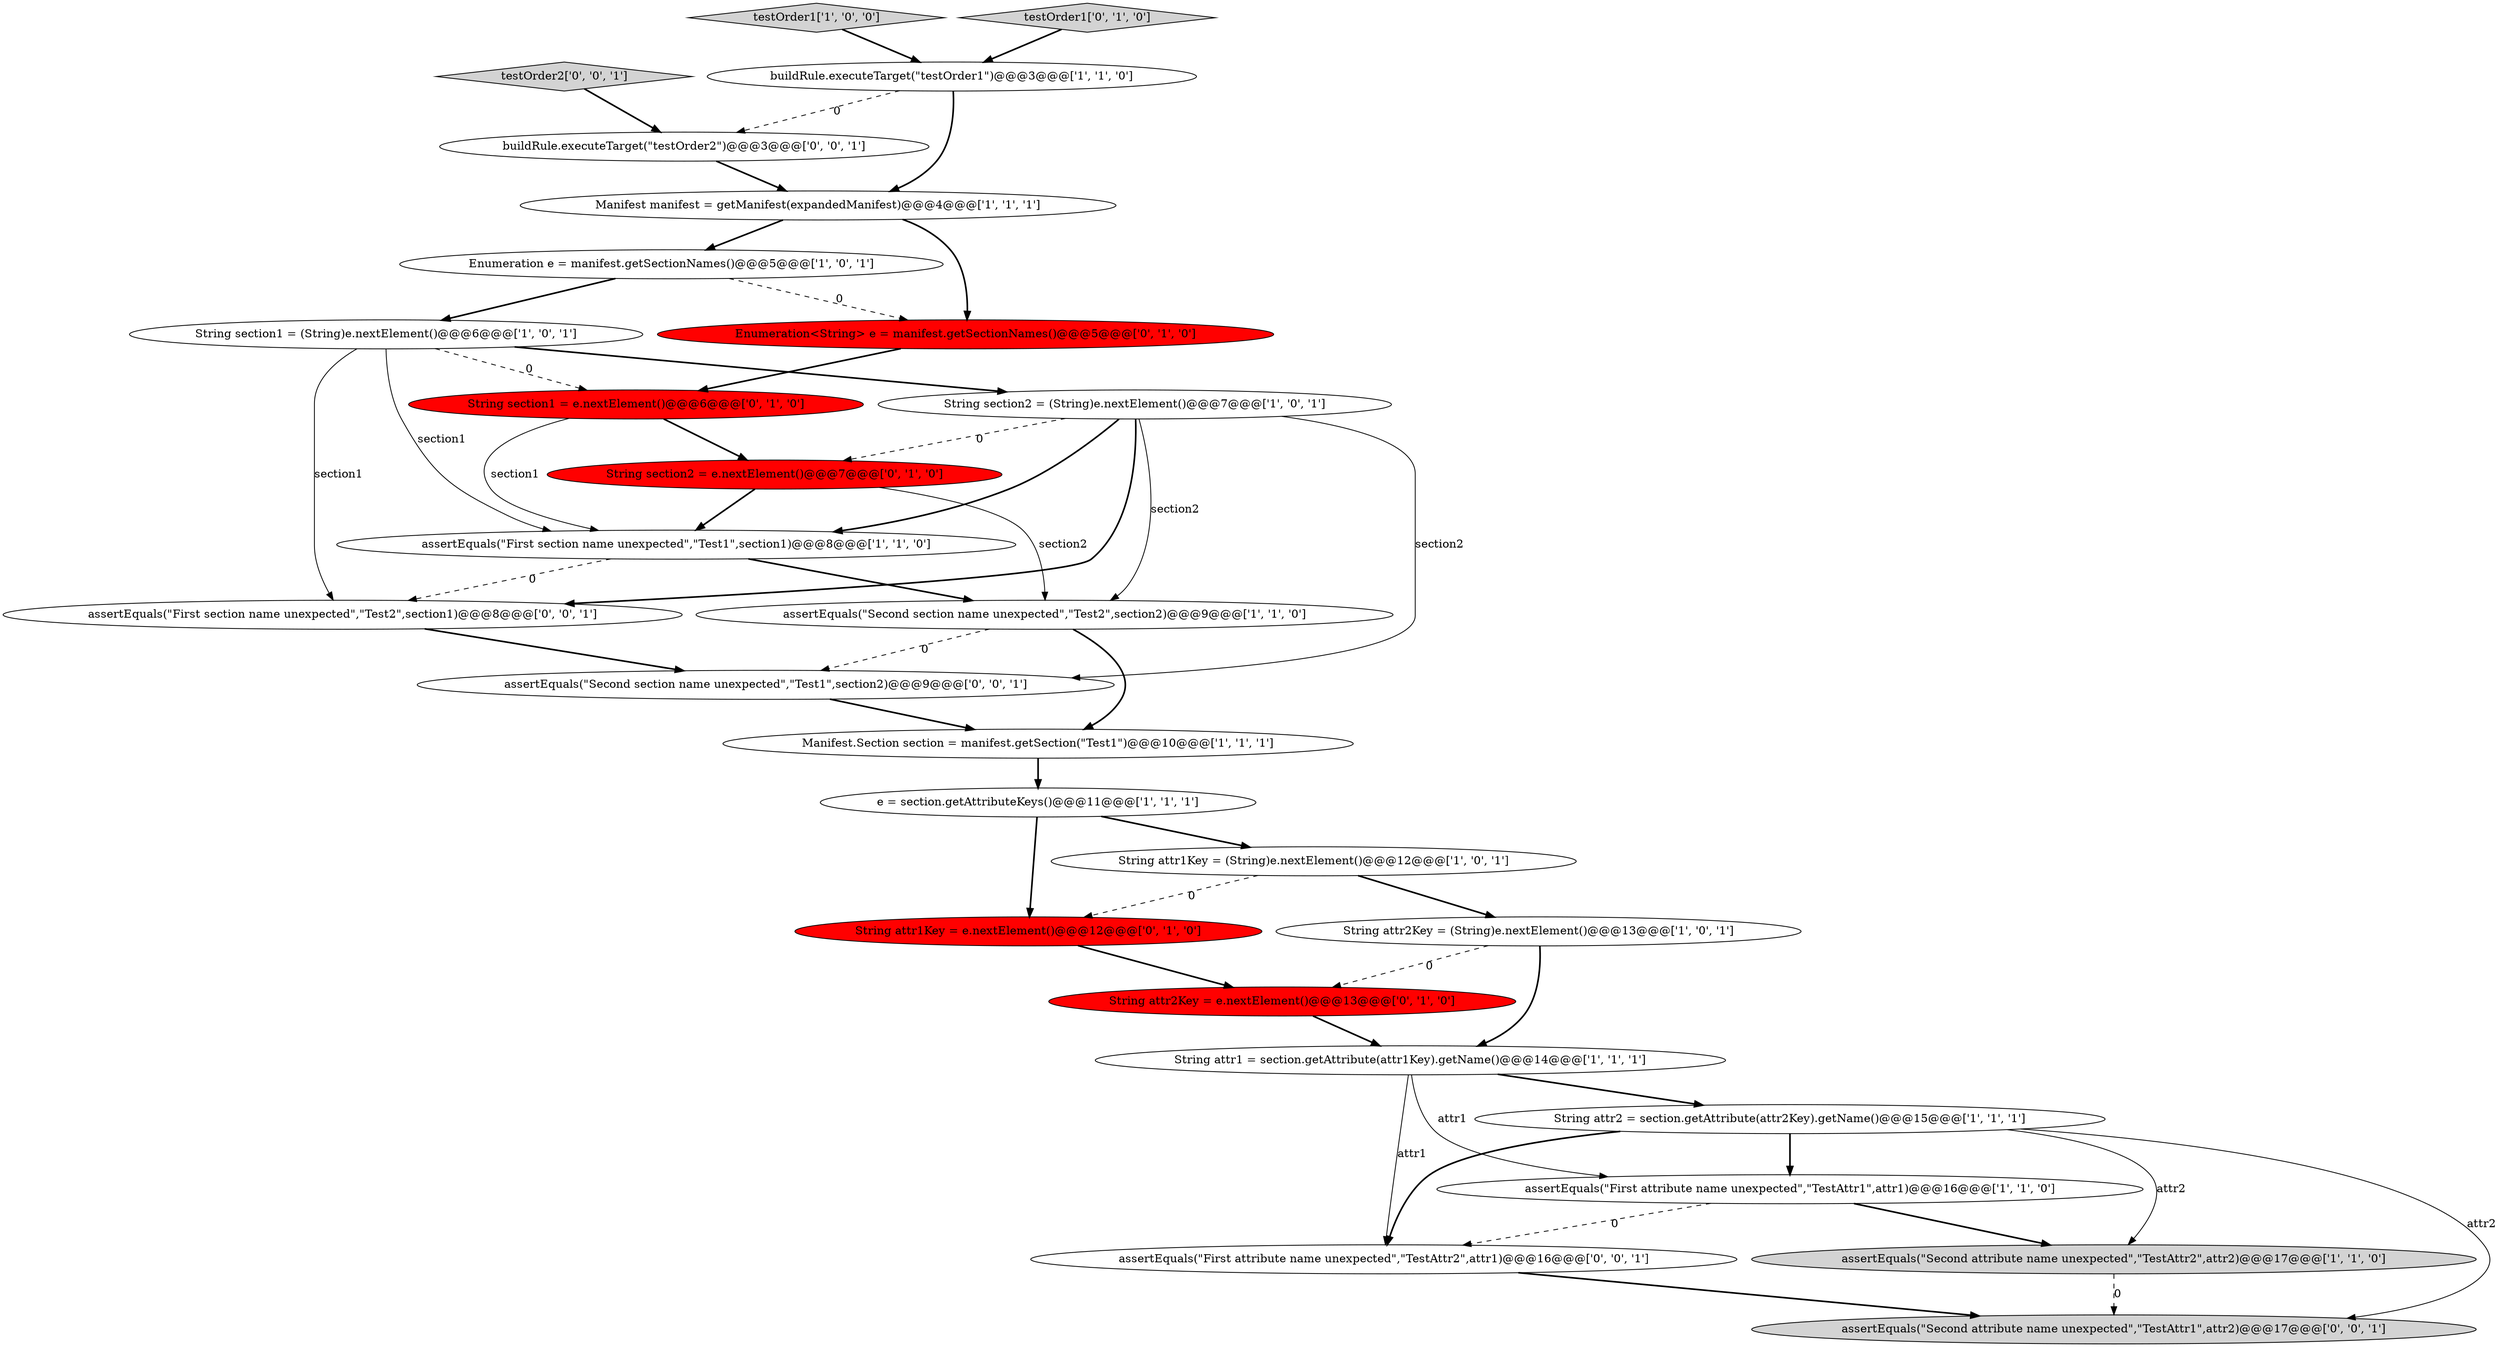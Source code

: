 digraph {
15 [style = filled, label = "assertEquals(\"Second attribute name unexpected\",\"TestAttr2\",attr2)@@@17@@@['1', '1', '0']", fillcolor = lightgray, shape = ellipse image = "AAA0AAABBB1BBB"];
16 [style = filled, label = "String section1 = e.nextElement()@@@6@@@['0', '1', '0']", fillcolor = red, shape = ellipse image = "AAA1AAABBB2BBB"];
20 [style = filled, label = "String section2 = e.nextElement()@@@7@@@['0', '1', '0']", fillcolor = red, shape = ellipse image = "AAA1AAABBB2BBB"];
5 [style = filled, label = "assertEquals(\"First attribute name unexpected\",\"TestAttr1\",attr1)@@@16@@@['1', '1', '0']", fillcolor = white, shape = ellipse image = "AAA0AAABBB1BBB"];
4 [style = filled, label = "Manifest manifest = getManifest(expandedManifest)@@@4@@@['1', '1', '1']", fillcolor = white, shape = ellipse image = "AAA0AAABBB1BBB"];
0 [style = filled, label = "testOrder1['1', '0', '0']", fillcolor = lightgray, shape = diamond image = "AAA0AAABBB1BBB"];
26 [style = filled, label = "buildRule.executeTarget(\"testOrder2\")@@@3@@@['0', '0', '1']", fillcolor = white, shape = ellipse image = "AAA0AAABBB3BBB"];
12 [style = filled, label = "String section1 = (String)e.nextElement()@@@6@@@['1', '0', '1']", fillcolor = white, shape = ellipse image = "AAA0AAABBB1BBB"];
25 [style = filled, label = "assertEquals(\"First attribute name unexpected\",\"TestAttr2\",attr1)@@@16@@@['0', '0', '1']", fillcolor = white, shape = ellipse image = "AAA0AAABBB3BBB"];
18 [style = filled, label = "String attr1Key = e.nextElement()@@@12@@@['0', '1', '0']", fillcolor = red, shape = ellipse image = "AAA1AAABBB2BBB"];
6 [style = filled, label = "String attr2Key = (String)e.nextElement()@@@13@@@['1', '0', '1']", fillcolor = white, shape = ellipse image = "AAA0AAABBB1BBB"];
2 [style = filled, label = "assertEquals(\"First section name unexpected\",\"Test1\",section1)@@@8@@@['1', '1', '0']", fillcolor = white, shape = ellipse image = "AAA0AAABBB1BBB"];
27 [style = filled, label = "assertEquals(\"Second attribute name unexpected\",\"TestAttr1\",attr2)@@@17@@@['0', '0', '1']", fillcolor = lightgray, shape = ellipse image = "AAA0AAABBB3BBB"];
10 [style = filled, label = "String attr2 = section.getAttribute(attr2Key).getName()@@@15@@@['1', '1', '1']", fillcolor = white, shape = ellipse image = "AAA0AAABBB1BBB"];
23 [style = filled, label = "assertEquals(\"Second section name unexpected\",\"Test1\",section2)@@@9@@@['0', '0', '1']", fillcolor = white, shape = ellipse image = "AAA0AAABBB3BBB"];
19 [style = filled, label = "testOrder1['0', '1', '0']", fillcolor = lightgray, shape = diamond image = "AAA0AAABBB2BBB"];
3 [style = filled, label = "Manifest.Section section = manifest.getSection(\"Test1\")@@@10@@@['1', '1', '1']", fillcolor = white, shape = ellipse image = "AAA0AAABBB1BBB"];
1 [style = filled, label = "assertEquals(\"Second section name unexpected\",\"Test2\",section2)@@@9@@@['1', '1', '0']", fillcolor = white, shape = ellipse image = "AAA0AAABBB1BBB"];
24 [style = filled, label = "assertEquals(\"First section name unexpected\",\"Test2\",section1)@@@8@@@['0', '0', '1']", fillcolor = white, shape = ellipse image = "AAA0AAABBB3BBB"];
21 [style = filled, label = "Enumeration<String> e = manifest.getSectionNames()@@@5@@@['0', '1', '0']", fillcolor = red, shape = ellipse image = "AAA1AAABBB2BBB"];
13 [style = filled, label = "String attr1 = section.getAttribute(attr1Key).getName()@@@14@@@['1', '1', '1']", fillcolor = white, shape = ellipse image = "AAA0AAABBB1BBB"];
14 [style = filled, label = "Enumeration e = manifest.getSectionNames()@@@5@@@['1', '0', '1']", fillcolor = white, shape = ellipse image = "AAA0AAABBB1BBB"];
11 [style = filled, label = "String section2 = (String)e.nextElement()@@@7@@@['1', '0', '1']", fillcolor = white, shape = ellipse image = "AAA0AAABBB1BBB"];
17 [style = filled, label = "String attr2Key = e.nextElement()@@@13@@@['0', '1', '0']", fillcolor = red, shape = ellipse image = "AAA1AAABBB2BBB"];
9 [style = filled, label = "e = section.getAttributeKeys()@@@11@@@['1', '1', '1']", fillcolor = white, shape = ellipse image = "AAA0AAABBB1BBB"];
22 [style = filled, label = "testOrder2['0', '0', '1']", fillcolor = lightgray, shape = diamond image = "AAA0AAABBB3BBB"];
8 [style = filled, label = "buildRule.executeTarget(\"testOrder1\")@@@3@@@['1', '1', '0']", fillcolor = white, shape = ellipse image = "AAA0AAABBB1BBB"];
7 [style = filled, label = "String attr1Key = (String)e.nextElement()@@@12@@@['1', '0', '1']", fillcolor = white, shape = ellipse image = "AAA0AAABBB1BBB"];
13->10 [style = bold, label=""];
22->26 [style = bold, label=""];
16->2 [style = solid, label="section1"];
4->14 [style = bold, label=""];
11->20 [style = dashed, label="0"];
7->18 [style = dashed, label="0"];
12->16 [style = dashed, label="0"];
10->27 [style = solid, label="attr2"];
2->1 [style = bold, label=""];
10->15 [style = solid, label="attr2"];
12->11 [style = bold, label=""];
1->3 [style = bold, label=""];
4->21 [style = bold, label=""];
18->17 [style = bold, label=""];
13->5 [style = solid, label="attr1"];
5->15 [style = bold, label=""];
12->24 [style = solid, label="section1"];
13->25 [style = solid, label="attr1"];
23->3 [style = bold, label=""];
6->17 [style = dashed, label="0"];
5->25 [style = dashed, label="0"];
9->7 [style = bold, label=""];
11->24 [style = bold, label=""];
26->4 [style = bold, label=""];
11->1 [style = solid, label="section2"];
11->2 [style = bold, label=""];
19->8 [style = bold, label=""];
12->2 [style = solid, label="section1"];
20->2 [style = bold, label=""];
3->9 [style = bold, label=""];
25->27 [style = bold, label=""];
9->18 [style = bold, label=""];
10->5 [style = bold, label=""];
10->25 [style = bold, label=""];
6->13 [style = bold, label=""];
14->12 [style = bold, label=""];
7->6 [style = bold, label=""];
0->8 [style = bold, label=""];
21->16 [style = bold, label=""];
11->23 [style = solid, label="section2"];
14->21 [style = dashed, label="0"];
17->13 [style = bold, label=""];
15->27 [style = dashed, label="0"];
8->4 [style = bold, label=""];
20->1 [style = solid, label="section2"];
2->24 [style = dashed, label="0"];
16->20 [style = bold, label=""];
8->26 [style = dashed, label="0"];
1->23 [style = dashed, label="0"];
24->23 [style = bold, label=""];
}
